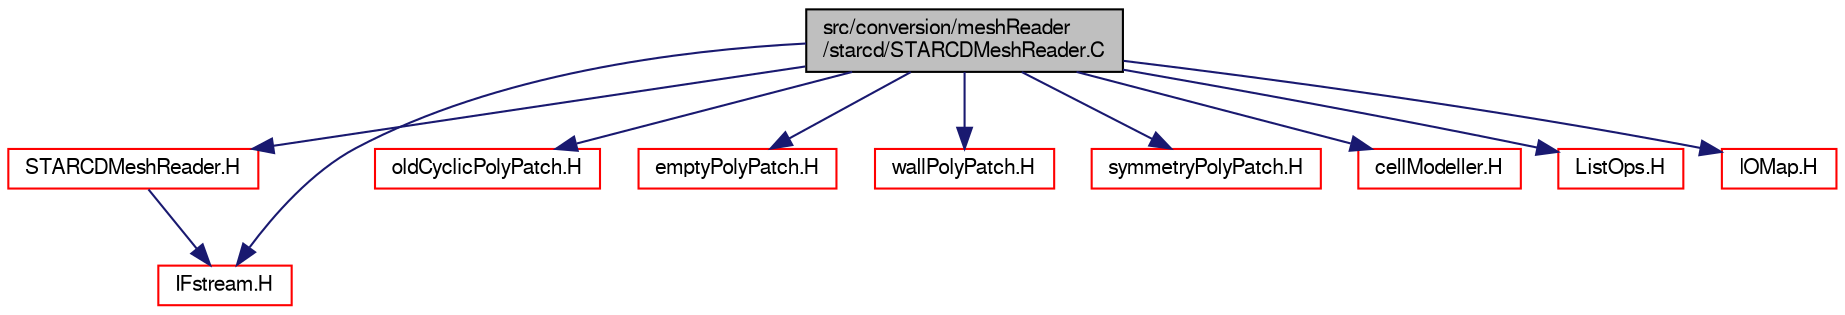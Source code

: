 digraph "src/conversion/meshReader/starcd/STARCDMeshReader.C"
{
  bgcolor="transparent";
  edge [fontname="FreeSans",fontsize="10",labelfontname="FreeSans",labelfontsize="10"];
  node [fontname="FreeSans",fontsize="10",shape=record];
  Node0 [label="src/conversion/meshReader\l/starcd/STARCDMeshReader.C",height=0.2,width=0.4,color="black", fillcolor="grey75", style="filled", fontcolor="black"];
  Node0 -> Node1 [color="midnightblue",fontsize="10",style="solid",fontname="FreeSans"];
  Node1 [label="STARCDMeshReader.H",height=0.2,width=0.4,color="red",URL="$a00203.html"];
  Node1 -> Node224 [color="midnightblue",fontsize="10",style="solid",fontname="FreeSans"];
  Node224 [label="IFstream.H",height=0.2,width=0.4,color="red",URL="$a09059.html"];
  Node0 -> Node226 [color="midnightblue",fontsize="10",style="solid",fontname="FreeSans"];
  Node226 [label="oldCyclicPolyPatch.H",height=0.2,width=0.4,color="red",URL="$a11711.html"];
  Node0 -> Node232 [color="midnightblue",fontsize="10",style="solid",fontname="FreeSans"];
  Node232 [label="emptyPolyPatch.H",height=0.2,width=0.4,color="red",URL="$a11699.html"];
  Node0 -> Node233 [color="midnightblue",fontsize="10",style="solid",fontname="FreeSans"];
  Node233 [label="wallPolyPatch.H",height=0.2,width=0.4,color="red",URL="$a11747.html"];
  Node0 -> Node234 [color="midnightblue",fontsize="10",style="solid",fontname="FreeSans"];
  Node234 [label="symmetryPolyPatch.H",height=0.2,width=0.4,color="red",URL="$a11729.html"];
  Node0 -> Node235 [color="midnightblue",fontsize="10",style="solid",fontname="FreeSans"];
  Node235 [label="cellModeller.H",height=0.2,width=0.4,color="red",URL="$a11267.html"];
  Node0 -> Node110 [color="midnightblue",fontsize="10",style="solid",fontname="FreeSans"];
  Node110 [label="ListOps.H",height=0.2,width=0.4,color="red",URL="$a08687.html",tooltip="Various functions to operate on Lists. "];
  Node0 -> Node224 [color="midnightblue",fontsize="10",style="solid",fontname="FreeSans"];
  Node0 -> Node236 [color="midnightblue",fontsize="10",style="solid",fontname="FreeSans"];
  Node236 [label="IOMap.H",height=0.2,width=0.4,color="red",URL="$a09044.html"];
}
